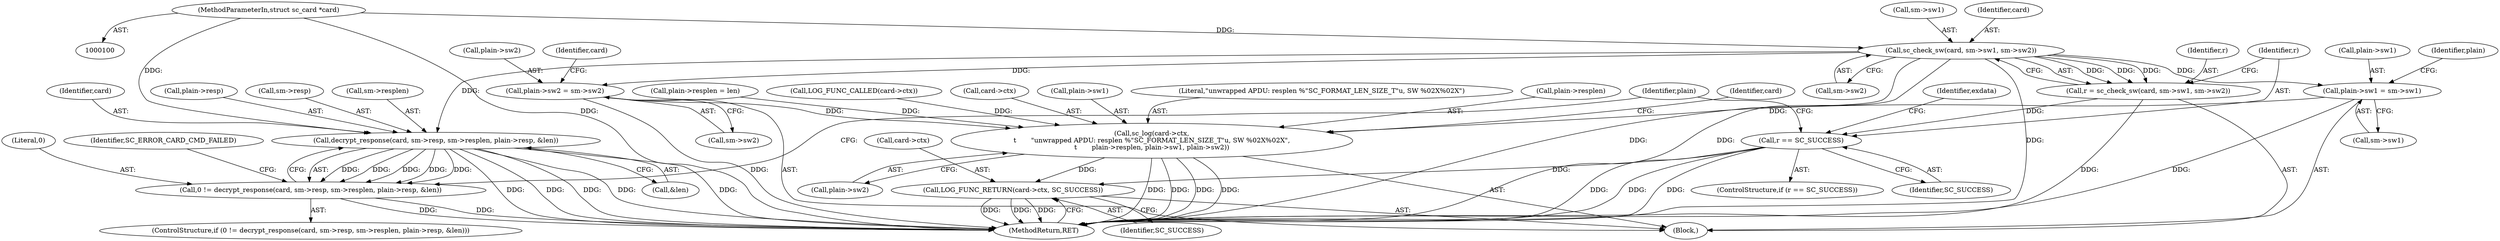 digraph "0_OpenSC_360e95d45ac4123255a4c796db96337f332160ad#diff-d643a0fa169471dbf2912f4866dc49c5_1@pointer" {
"1000134" [label="(Call,sc_check_sw(card, sm->sw1, sm->sw2))"];
"1000101" [label="(MethodParameterIn,struct sc_card *card)"];
"1000132" [label="(Call,r = sc_check_sw(card, sm->sw1, sm->sw2))"];
"1000143" [label="(Call,r == SC_SUCCESS)"];
"1000225" [label="(Call,LOG_FUNC_RETURN(card->ctx, SC_SUCCESS))"];
"1000160" [label="(Call,decrypt_response(card, sm->resp, sm->resplen, plain->resp, &len))"];
"1000158" [label="(Call,0 != decrypt_response(card, sm->resp, sm->resplen, plain->resp, &len))"];
"1000197" [label="(Call,plain->sw1 = sm->sw1)"];
"1000211" [label="(Call,sc_log(card->ctx,\n\t       \"unwrapped APDU: resplen %\"SC_FORMAT_LEN_SIZE_T\"u, SW %02X%02X\",\n\t       plain->resplen, plain->sw1, plain->sw2))"];
"1000204" [label="(Call,plain->sw2 = sm->sw2)"];
"1000227" [label="(Identifier,card)"];
"1000204" [label="(Call,plain->sw2 = sm->sw2)"];
"1000133" [label="(Identifier,r)"];
"1000143" [label="(Call,r == SC_SUCCESS)"];
"1000161" [label="(Identifier,card)"];
"1000194" [label="(Identifier,plain)"];
"1000192" [label="(Call,plain->resplen = len)"];
"1000226" [label="(Call,card->ctx)"];
"1000128" [label="(Call,LOG_FUNC_CALLED(card->ctx))"];
"1000168" [label="(Call,plain->resp)"];
"1000134" [label="(Call,sc_check_sw(card, sm->sw1, sm->sw2))"];
"1000212" [label="(Call,card->ctx)"];
"1000230" [label="(MethodReturn,RET)"];
"1000174" [label="(Identifier,SC_ERROR_CARD_CMD_FAILED)"];
"1000159" [label="(Literal,0)"];
"1000198" [label="(Call,plain->sw1)"];
"1000142" [label="(ControlStructure,if (r == SC_SUCCESS))"];
"1000162" [label="(Call,sm->resp)"];
"1000219" [label="(Call,plain->sw1)"];
"1000145" [label="(Identifier,SC_SUCCESS)"];
"1000211" [label="(Call,sc_log(card->ctx,\n\t       \"unwrapped APDU: resplen %\"SC_FORMAT_LEN_SIZE_T\"u, SW %02X%02X\",\n\t       plain->resplen, plain->sw1, plain->sw2))"];
"1000171" [label="(Call,&len)"];
"1000157" [label="(ControlStructure,if (0 != decrypt_response(card, sm->resp, sm->resplen, plain->resp, &len)))"];
"1000197" [label="(Call,plain->sw1 = sm->sw1)"];
"1000144" [label="(Identifier,r)"];
"1000229" [label="(Identifier,SC_SUCCESS)"];
"1000205" [label="(Call,plain->sw2)"];
"1000201" [label="(Call,sm->sw1)"];
"1000213" [label="(Identifier,card)"];
"1000135" [label="(Identifier,card)"];
"1000101" [label="(MethodParameterIn,struct sc_card *card)"];
"1000139" [label="(Call,sm->sw2)"];
"1000215" [label="(Literal,\"unwrapped APDU: resplen %\"SC_FORMAT_LEN_SIZE_T\"u, SW %02X%02X\")"];
"1000158" [label="(Call,0 != decrypt_response(card, sm->resp, sm->resplen, plain->resp, &len))"];
"1000206" [label="(Identifier,plain)"];
"1000149" [label="(Identifier,exdata)"];
"1000132" [label="(Call,r = sc_check_sw(card, sm->sw1, sm->sw2))"];
"1000225" [label="(Call,LOG_FUNC_RETURN(card->ctx, SC_SUCCESS))"];
"1000208" [label="(Call,sm->sw2)"];
"1000216" [label="(Call,plain->resplen)"];
"1000160" [label="(Call,decrypt_response(card, sm->resp, sm->resplen, plain->resp, &len))"];
"1000222" [label="(Call,plain->sw2)"];
"1000104" [label="(Block,)"];
"1000165" [label="(Call,sm->resplen)"];
"1000136" [label="(Call,sm->sw1)"];
"1000134" -> "1000132"  [label="AST: "];
"1000134" -> "1000139"  [label="CFG: "];
"1000135" -> "1000134"  [label="AST: "];
"1000136" -> "1000134"  [label="AST: "];
"1000139" -> "1000134"  [label="AST: "];
"1000132" -> "1000134"  [label="CFG: "];
"1000134" -> "1000230"  [label="DDG: "];
"1000134" -> "1000230"  [label="DDG: "];
"1000134" -> "1000230"  [label="DDG: "];
"1000134" -> "1000132"  [label="DDG: "];
"1000134" -> "1000132"  [label="DDG: "];
"1000134" -> "1000132"  [label="DDG: "];
"1000101" -> "1000134"  [label="DDG: "];
"1000134" -> "1000160"  [label="DDG: "];
"1000134" -> "1000197"  [label="DDG: "];
"1000134" -> "1000204"  [label="DDG: "];
"1000101" -> "1000100"  [label="AST: "];
"1000101" -> "1000230"  [label="DDG: "];
"1000101" -> "1000160"  [label="DDG: "];
"1000132" -> "1000104"  [label="AST: "];
"1000133" -> "1000132"  [label="AST: "];
"1000144" -> "1000132"  [label="CFG: "];
"1000132" -> "1000230"  [label="DDG: "];
"1000132" -> "1000143"  [label="DDG: "];
"1000143" -> "1000142"  [label="AST: "];
"1000143" -> "1000145"  [label="CFG: "];
"1000144" -> "1000143"  [label="AST: "];
"1000145" -> "1000143"  [label="AST: "];
"1000149" -> "1000143"  [label="CFG: "];
"1000194" -> "1000143"  [label="CFG: "];
"1000143" -> "1000230"  [label="DDG: "];
"1000143" -> "1000230"  [label="DDG: "];
"1000143" -> "1000230"  [label="DDG: "];
"1000143" -> "1000225"  [label="DDG: "];
"1000225" -> "1000104"  [label="AST: "];
"1000225" -> "1000229"  [label="CFG: "];
"1000226" -> "1000225"  [label="AST: "];
"1000229" -> "1000225"  [label="AST: "];
"1000230" -> "1000225"  [label="CFG: "];
"1000225" -> "1000230"  [label="DDG: "];
"1000225" -> "1000230"  [label="DDG: "];
"1000225" -> "1000230"  [label="DDG: "];
"1000211" -> "1000225"  [label="DDG: "];
"1000160" -> "1000158"  [label="AST: "];
"1000160" -> "1000171"  [label="CFG: "];
"1000161" -> "1000160"  [label="AST: "];
"1000162" -> "1000160"  [label="AST: "];
"1000165" -> "1000160"  [label="AST: "];
"1000168" -> "1000160"  [label="AST: "];
"1000171" -> "1000160"  [label="AST: "];
"1000158" -> "1000160"  [label="CFG: "];
"1000160" -> "1000230"  [label="DDG: "];
"1000160" -> "1000230"  [label="DDG: "];
"1000160" -> "1000230"  [label="DDG: "];
"1000160" -> "1000230"  [label="DDG: "];
"1000160" -> "1000230"  [label="DDG: "];
"1000160" -> "1000158"  [label="DDG: "];
"1000160" -> "1000158"  [label="DDG: "];
"1000160" -> "1000158"  [label="DDG: "];
"1000160" -> "1000158"  [label="DDG: "];
"1000160" -> "1000158"  [label="DDG: "];
"1000158" -> "1000157"  [label="AST: "];
"1000159" -> "1000158"  [label="AST: "];
"1000174" -> "1000158"  [label="CFG: "];
"1000194" -> "1000158"  [label="CFG: "];
"1000158" -> "1000230"  [label="DDG: "];
"1000158" -> "1000230"  [label="DDG: "];
"1000197" -> "1000104"  [label="AST: "];
"1000197" -> "1000201"  [label="CFG: "];
"1000198" -> "1000197"  [label="AST: "];
"1000201" -> "1000197"  [label="AST: "];
"1000206" -> "1000197"  [label="CFG: "];
"1000197" -> "1000230"  [label="DDG: "];
"1000197" -> "1000211"  [label="DDG: "];
"1000211" -> "1000104"  [label="AST: "];
"1000211" -> "1000222"  [label="CFG: "];
"1000212" -> "1000211"  [label="AST: "];
"1000215" -> "1000211"  [label="AST: "];
"1000216" -> "1000211"  [label="AST: "];
"1000219" -> "1000211"  [label="AST: "];
"1000222" -> "1000211"  [label="AST: "];
"1000227" -> "1000211"  [label="CFG: "];
"1000211" -> "1000230"  [label="DDG: "];
"1000211" -> "1000230"  [label="DDG: "];
"1000211" -> "1000230"  [label="DDG: "];
"1000211" -> "1000230"  [label="DDG: "];
"1000128" -> "1000211"  [label="DDG: "];
"1000192" -> "1000211"  [label="DDG: "];
"1000204" -> "1000211"  [label="DDG: "];
"1000204" -> "1000104"  [label="AST: "];
"1000204" -> "1000208"  [label="CFG: "];
"1000205" -> "1000204"  [label="AST: "];
"1000208" -> "1000204"  [label="AST: "];
"1000213" -> "1000204"  [label="CFG: "];
"1000204" -> "1000230"  [label="DDG: "];
}
